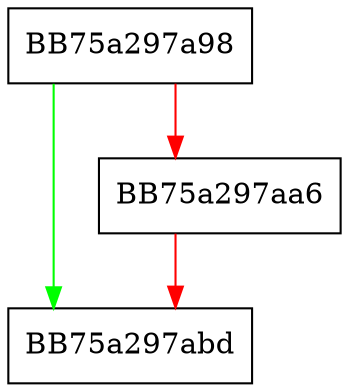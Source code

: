 digraph sqlite3NameFromToken {
  node [shape="box"];
  graph [splines=ortho];
  BB75a297a98 -> BB75a297abd [color="green"];
  BB75a297a98 -> BB75a297aa6 [color="red"];
  BB75a297aa6 -> BB75a297abd [color="red"];
}